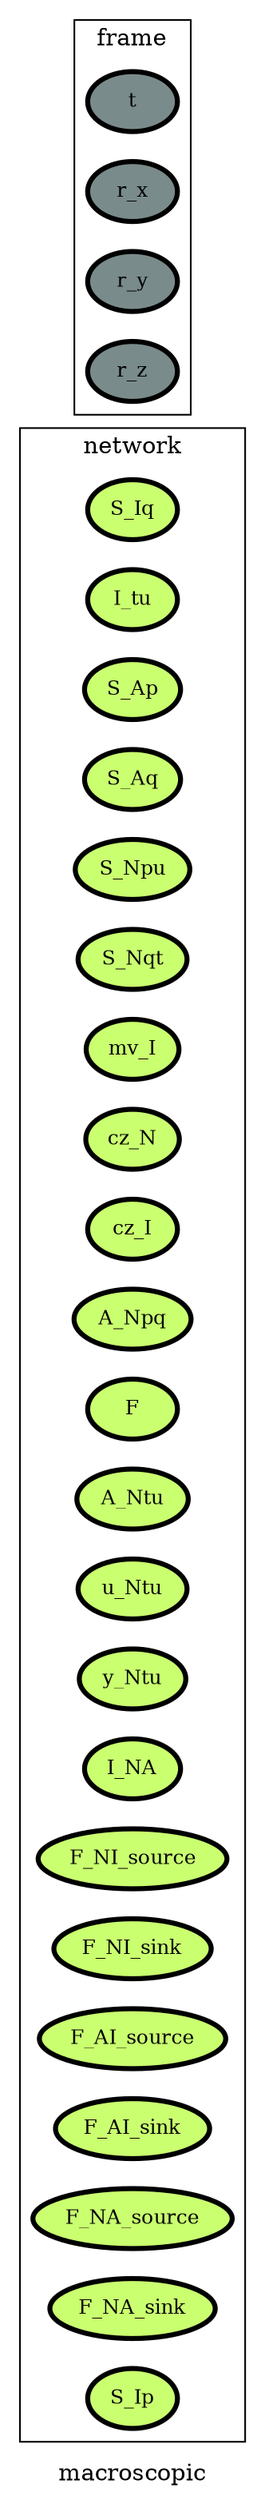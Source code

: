 digraph macroscopic {
label=macroscopic;
rankdir=LR;
subgraph cluster_macroscopic___transport {
label=transport;
rankdir=LR;
}

subgraph cluster_macroscopic___geometry {
label=geometry;
rankdir=LR;
}

subgraph cluster_macroscopic___properties {
label=properties;
rankdir=LR;
}

subgraph cluster_macroscopic___network {
label=network;
rankdir=LR;
V_10 [fillcolor=darkolivegreen1, fontsize=12, label=S_Iq, penwidth=3, style=filled];
V_11 [fillcolor=darkolivegreen1, fontsize=12, label=I_tu, penwidth=3, style=filled];
V_12 [fillcolor=darkolivegreen1, fontsize=12, label=S_Ap, penwidth=3, style=filled];
V_13 [fillcolor=darkolivegreen1, fontsize=12, label=S_Aq, penwidth=3, style=filled];
V_14 [fillcolor=darkolivegreen1, fontsize=12, label=S_Npu, penwidth=3, style=filled];
V_15 [fillcolor=darkolivegreen1, fontsize=12, label=S_Nqt, penwidth=3, style=filled];
V_16 [fillcolor=darkolivegreen1, fontsize=12, label=mv_I, penwidth=3, style=filled];
V_17 [fillcolor=darkolivegreen1, fontsize=12, label=cz_N, penwidth=3, style=filled];
V_18 [fillcolor=darkolivegreen1, fontsize=12, label=cz_I, penwidth=3, style=filled];
V_19 [fillcolor=darkolivegreen1, fontsize=12, label=A_Npq, penwidth=3, style=filled];
V_2 [fillcolor=darkolivegreen1, fontsize=12, label=F, penwidth=3, style=filled];
V_20 [fillcolor=darkolivegreen1, fontsize=12, label=A_Ntu, penwidth=3, style=filled];
V_21 [fillcolor=darkolivegreen1, fontsize=12, label=u_Ntu, penwidth=3, style=filled];
V_22 [fillcolor=darkolivegreen1, fontsize=12, label=y_Ntu, penwidth=3, style=filled];
V_27 [fillcolor=darkolivegreen1, fontsize=12, label=I_NA, penwidth=3, style=filled];
V_3 [fillcolor=darkolivegreen1, fontsize=12, label=F_NI_source, penwidth=3, style=filled];
V_4 [fillcolor=darkolivegreen1, fontsize=12, label=F_NI_sink, penwidth=3, style=filled];
V_5 [fillcolor=darkolivegreen1, fontsize=12, label=F_AI_source, penwidth=3, style=filled];
V_6 [fillcolor=darkolivegreen1, fontsize=12, label=F_AI_sink, penwidth=3, style=filled];
V_7 [fillcolor=darkolivegreen1, fontsize=12, label=F_NA_source, penwidth=3, style=filled];
V_8 [fillcolor=darkolivegreen1, fontsize=12, label=F_NA_sink, penwidth=3, style=filled];
V_9 [fillcolor=darkolivegreen1, fontsize=12, label=S_Ip, penwidth=3, style=filled];
}

subgraph cluster_macroscopic___differenceOperator {
label=differenceOperator;
rankdir=LR;
}

subgraph cluster_macroscopic___frame {
label=frame;
rankdir=LR;
V_1 [fillcolor=lightcyan4, fontsize=12, label=t, penwidth=3, style=filled];
V_23 [fillcolor=lightcyan4, fontsize=12, label=r_x, penwidth=3, style=filled];
V_24 [fillcolor=lightcyan4, fontsize=12, label=r_y, penwidth=3, style=filled];
V_25 [fillcolor=lightcyan4, fontsize=12, label=r_z, penwidth=3, style=filled];
}

subgraph cluster_macroscopic___state {
label=state;
rankdir=LR;
}

subgraph cluster_macroscopic___constant {
label=constant;
rankdir=LR;
}

subgraph cluster_macroscopic___effort {
label=effort;
rankdir=LR;
}

subgraph cluster_macroscopic___secondaryState {
label=secondaryState;
rankdir=LR;
}

subgraph cluster_macroscopic___conversion {
label=conversion;
rankdir=LR;
}

subgraph cluster_macroscopic___diffState {
label=diffState;
rankdir=LR;
}

subgraph cluster_macroscopic___internalTransport {
label=internalTransport;
rankdir=LR;
}

}
